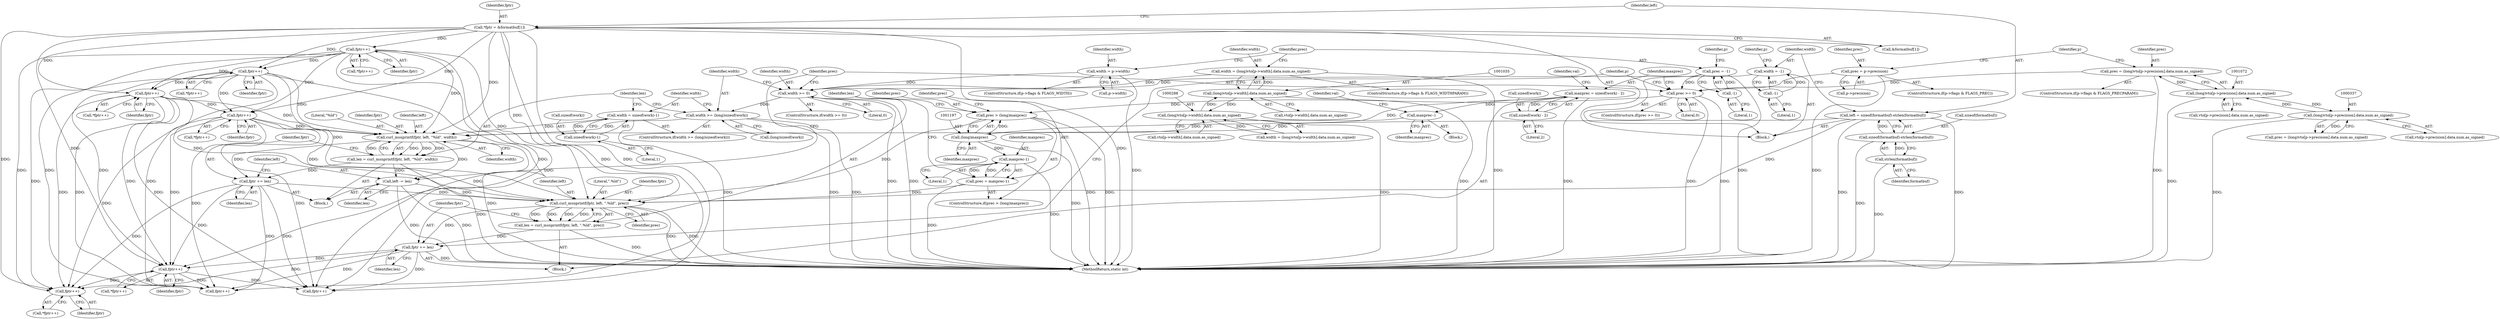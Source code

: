 digraph "0_curl_curl-7_51_0-162-g3ab3c16@pointer" {
"1001269" [label="(Call,fptr++)"];
"1001222" [label="(Call,fptr++)"];
"1000995" [label="(Call,*fptr = &formatbuf[1])"];
"1001103" [label="(Call,fptr++)"];
"1001092" [label="(Call,fptr++)"];
"1001114" [label="(Call,fptr++)"];
"1001125" [label="(Call,fptr++)"];
"1001157" [label="(Call,fptr += len)"];
"1001150" [label="(Call,len = curl_msnprintf(fptr, left, \"%ld\", width))"];
"1001152" [label="(Call,curl_msnprintf(fptr, left, \"%ld\", width))"];
"1001002" [label="(Call,left = sizeof(formatbuf)-strlen(formatbuf))"];
"1001004" [label="(Call,sizeof(formatbuf)-strlen(formatbuf))"];
"1001007" [label="(Call,strlen(formatbuf))"];
"1001138" [label="(Call,width >= (long)sizeof(work))"];
"1001133" [label="(Call,width >= 0)"];
"1001020" [label="(Call,width = p->width)"];
"1001032" [label="(Call,width = (long)vto[p->width].data.num.as_signed)"];
"1001034" [label="(Call,(long)vto[p->width].data.num.as_signed)"];
"1000287" [label="(Call,(long)vto[p->width].data.num.as_signed)"];
"1001010" [label="(Call,width = -1)"];
"1001012" [label="(Call,-1)"];
"1001144" [label="(Call,width = sizeof(work)-1)"];
"1001146" [label="(Call,sizeof(work)-1)"];
"1001211" [label="(Call,fptr += len)"];
"1001204" [label="(Call,len = curl_msnprintf(fptr, left, \".%ld\", prec))"];
"1001206" [label="(Call,curl_msnprintf(fptr, left, \".%ld\", prec))"];
"1001160" [label="(Call,left -= len)"];
"1001199" [label="(Call,prec = maxprec-1)"];
"1001201" [label="(Call,maxprec-1)"];
"1001196" [label="(Call,(long)maxprec)"];
"1001191" [label="(Call,maxprec--)"];
"1001169" [label="(Call,maxprec = sizeof(work) - 2)"];
"1001171" [label="(Call,sizeof(work) - 2)"];
"1001194" [label="(Call,prec > (long)maxprec)"];
"1001164" [label="(Call,prec >= 0)"];
"1001057" [label="(Call,prec = p->precision)"];
"1001047" [label="(Call,prec = -1)"];
"1001049" [label="(Call,-1)"];
"1001069" [label="(Call,prec = (long)vto[p->precision].data.num.as_signed)"];
"1001071" [label="(Call,(long)vto[p->precision].data.num.as_signed)"];
"1000336" [label="(Call,(long)vto[p->precision].data.num.as_signed)"];
"1001222" [label="(Call,fptr++)"];
"1001013" [label="(Literal,1)"];
"1001017" [label="(Identifier,p)"];
"1001058" [label="(Identifier,prec)"];
"1001165" [label="(Identifier,prec)"];
"1001103" [label="(Call,fptr++)"];
"1001155" [label="(Literal,\"%ld\")"];
"1001202" [label="(Identifier,maxprec)"];
"1001208" [label="(Identifier,left)"];
"1001153" [label="(Identifier,fptr)"];
"1001070" [label="(Identifier,prec)"];
"1001269" [label="(Call,fptr++)"];
"1001146" [label="(Call,sizeof(work)-1)"];
"1001177" [label="(Identifier,val)"];
"1001144" [label="(Call,width = sizeof(work)-1)"];
"1001057" [label="(Call,prec = p->precision)"];
"1000997" [label="(Call,&formatbuf[1])"];
"1001069" [label="(Call,prec = (long)vto[p->precision].data.num.as_signed)"];
"1001003" [label="(Identifier,left)"];
"1001149" [label="(Literal,1)"];
"1001268" [label="(Call,*fptr++)"];
"1001147" [label="(Call,sizeof(work))"];
"1001104" [label="(Identifier,fptr)"];
"1001008" [label="(Identifier,formatbuf)"];
"1001014" [label="(ControlStructure,if(p->flags & FLAGS_WIDTH))"];
"1001007" [label="(Call,strlen(formatbuf))"];
"1001073" [label="(Call,vto[p->precision].data.num.as_signed)"];
"1001185" [label="(Identifier,val)"];
"1001203" [label="(Literal,1)"];
"1000996" [label="(Identifier,fptr)"];
"1001210" [label="(Identifier,prec)"];
"1001221" [label="(Call,*fptr++)"];
"1001140" [label="(Call,(long)sizeof(work))"];
"1001102" [label="(Call,*fptr++)"];
"1001010" [label="(Call,width = -1)"];
"1001211" [label="(Call,fptr += len)"];
"1001212" [label="(Identifier,fptr)"];
"1000336" [label="(Call,(long)vto[p->precision].data.num.as_signed)"];
"1001152" [label="(Call,curl_msnprintf(fptr, left, \"%ld\", width))"];
"1001135" [label="(Literal,0)"];
"1001201" [label="(Call,maxprec-1)"];
"1001004" [label="(Call,sizeof(formatbuf)-strlen(formatbuf))"];
"1001021" [label="(Identifier,width)"];
"1001206" [label="(Call,curl_msnprintf(fptr, left, \".%ld\", prec))"];
"1001193" [label="(ControlStructure,if(prec > (long)maxprec))"];
"1001209" [label="(Literal,\".%ld\")"];
"1001125" [label="(Call,fptr++)"];
"1001195" [label="(Identifier,prec)"];
"1001217" [label="(Identifier,p)"];
"1001204" [label="(Call,len = curl_msnprintf(fptr, left, \".%ld\", prec))"];
"1001200" [label="(Identifier,prec)"];
"1001174" [label="(Literal,2)"];
"1001169" [label="(Call,maxprec = sizeof(work) - 2)"];
"1001158" [label="(Identifier,fptr)"];
"1001011" [label="(Identifier,width)"];
"1001196" [label="(Call,(long)maxprec)"];
"1001033" [label="(Identifier,width)"];
"1001159" [label="(Identifier,len)"];
"1001113" [label="(Call,*fptr++)"];
"1001160" [label="(Call,left -= len)"];
"1001170" [label="(Identifier,maxprec)"];
"1001162" [label="(Identifier,len)"];
"1000287" [label="(Call,(long)vto[p->width].data.num.as_signed)"];
"1001047" [label="(Call,prec = -1)"];
"1001137" [label="(ControlStructure,if(width >= (long)sizeof(work)))"];
"1001036" [label="(Call,vto[p->width].data.num.as_signed)"];
"1001002" [label="(Call,left = sizeof(formatbuf)-strlen(formatbuf))"];
"1001054" [label="(Identifier,p)"];
"1000334" [label="(Call,prec = (long)vto[p->precision].data.num.as_signed)"];
"1001138" [label="(Call,width >= (long)sizeof(work))"];
"1001124" [label="(Call,*fptr++)"];
"1001223" [label="(Identifier,fptr)"];
"1001194" [label="(Call,prec > (long)maxprec)"];
"1001132" [label="(ControlStructure,if(width >= 0))"];
"1001092" [label="(Call,fptr++)"];
"1001164" [label="(Call,prec >= 0)"];
"1001063" [label="(ControlStructure,if(p->flags & FLAGS_PRECPARAM))"];
"1001166" [label="(Literal,0)"];
"1000995" [label="(Call,*fptr = &formatbuf[1])"];
"1000285" [label="(Call,width = (long)vto[p->width].data.num.as_signed)"];
"1001151" [label="(Identifier,len)"];
"1001114" [label="(Call,fptr++)"];
"1001191" [label="(Call,maxprec--)"];
"1001051" [label="(ControlStructure,if(p->flags & FLAGS_PREC))"];
"1001172" [label="(Call,sizeof(work))"];
"1001199" [label="(Call,prec = maxprec-1)"];
"1001091" [label="(Call,*fptr++)"];
"1001233" [label="(Call,fptr++)"];
"1001154" [label="(Identifier,left)"];
"1001171" [label="(Call,sizeof(work) - 2)"];
"1001012" [label="(Call,-1)"];
"1001167" [label="(Block,)"];
"1001163" [label="(ControlStructure,if(prec >= 0))"];
"1001026" [label="(ControlStructure,if(p->flags & FLAGS_WIDTHPARAM))"];
"1001071" [label="(Call,(long)vto[p->precision].data.num.as_signed)"];
"1001139" [label="(Identifier,width)"];
"1000989" [label="(Block,)"];
"1001270" [label="(Identifier,fptr)"];
"1001115" [label="(Identifier,fptr)"];
"1001254" [label="(Call,fptr++)"];
"1001022" [label="(Call,p->width)"];
"1001150" [label="(Call,len = curl_msnprintf(fptr, left, \"%ld\", width))"];
"1001156" [label="(Identifier,width)"];
"1000338" [label="(Call,vto[p->precision].data.num.as_signed)"];
"1001087" [label="(Identifier,p)"];
"1000289" [label="(Call,vto[p->width].data.num.as_signed)"];
"1001187" [label="(Block,)"];
"1001145" [label="(Identifier,width)"];
"1001205" [label="(Identifier,len)"];
"1001126" [label="(Identifier,fptr)"];
"1001207" [label="(Identifier,fptr)"];
"1001386" [label="(MethodReturn,static int)"];
"1001213" [label="(Identifier,len)"];
"1001048" [label="(Identifier,prec)"];
"1001198" [label="(Identifier,maxprec)"];
"1001005" [label="(Call,sizeof(formatbuf))"];
"1001059" [label="(Call,p->precision)"];
"1001050" [label="(Literal,1)"];
"1001161" [label="(Identifier,left)"];
"1001157" [label="(Call,fptr += len)"];
"1001020" [label="(Call,width = p->width)"];
"1001136" [label="(Block,)"];
"1001034" [label="(Call,(long)vto[p->width].data.num.as_signed)"];
"1001192" [label="(Identifier,maxprec)"];
"1001049" [label="(Call,-1)"];
"1001133" [label="(Call,width >= 0)"];
"1001093" [label="(Identifier,fptr)"];
"1001032" [label="(Call,width = (long)vto[p->width].data.num.as_signed)"];
"1001134" [label="(Identifier,width)"];
"1001269" -> "1001268"  [label="AST: "];
"1001269" -> "1001270"  [label="CFG: "];
"1001270" -> "1001269"  [label="AST: "];
"1001268" -> "1001269"  [label="CFG: "];
"1001222" -> "1001269"  [label="DDG: "];
"1000995" -> "1001269"  [label="DDG: "];
"1001103" -> "1001269"  [label="DDG: "];
"1001114" -> "1001269"  [label="DDG: "];
"1001125" -> "1001269"  [label="DDG: "];
"1001157" -> "1001269"  [label="DDG: "];
"1001211" -> "1001269"  [label="DDG: "];
"1001092" -> "1001269"  [label="DDG: "];
"1001222" -> "1001221"  [label="AST: "];
"1001222" -> "1001223"  [label="CFG: "];
"1001223" -> "1001222"  [label="AST: "];
"1001221" -> "1001222"  [label="CFG: "];
"1000995" -> "1001222"  [label="DDG: "];
"1001103" -> "1001222"  [label="DDG: "];
"1001114" -> "1001222"  [label="DDG: "];
"1001125" -> "1001222"  [label="DDG: "];
"1001157" -> "1001222"  [label="DDG: "];
"1001211" -> "1001222"  [label="DDG: "];
"1001092" -> "1001222"  [label="DDG: "];
"1001222" -> "1001233"  [label="DDG: "];
"1001222" -> "1001254"  [label="DDG: "];
"1000995" -> "1000989"  [label="AST: "];
"1000995" -> "1000997"  [label="CFG: "];
"1000996" -> "1000995"  [label="AST: "];
"1000997" -> "1000995"  [label="AST: "];
"1001003" -> "1000995"  [label="CFG: "];
"1000995" -> "1001386"  [label="DDG: "];
"1000995" -> "1001092"  [label="DDG: "];
"1000995" -> "1001103"  [label="DDG: "];
"1000995" -> "1001114"  [label="DDG: "];
"1000995" -> "1001125"  [label="DDG: "];
"1000995" -> "1001152"  [label="DDG: "];
"1000995" -> "1001206"  [label="DDG: "];
"1000995" -> "1001233"  [label="DDG: "];
"1000995" -> "1001254"  [label="DDG: "];
"1001103" -> "1001102"  [label="AST: "];
"1001103" -> "1001104"  [label="CFG: "];
"1001104" -> "1001103"  [label="AST: "];
"1001102" -> "1001103"  [label="CFG: "];
"1001092" -> "1001103"  [label="DDG: "];
"1001103" -> "1001114"  [label="DDG: "];
"1001103" -> "1001125"  [label="DDG: "];
"1001103" -> "1001152"  [label="DDG: "];
"1001103" -> "1001206"  [label="DDG: "];
"1001103" -> "1001233"  [label="DDG: "];
"1001103" -> "1001254"  [label="DDG: "];
"1001092" -> "1001091"  [label="AST: "];
"1001092" -> "1001093"  [label="CFG: "];
"1001093" -> "1001092"  [label="AST: "];
"1001091" -> "1001092"  [label="CFG: "];
"1001092" -> "1001114"  [label="DDG: "];
"1001092" -> "1001125"  [label="DDG: "];
"1001092" -> "1001152"  [label="DDG: "];
"1001092" -> "1001206"  [label="DDG: "];
"1001092" -> "1001233"  [label="DDG: "];
"1001092" -> "1001254"  [label="DDG: "];
"1001114" -> "1001113"  [label="AST: "];
"1001114" -> "1001115"  [label="CFG: "];
"1001115" -> "1001114"  [label="AST: "];
"1001113" -> "1001114"  [label="CFG: "];
"1001114" -> "1001125"  [label="DDG: "];
"1001114" -> "1001152"  [label="DDG: "];
"1001114" -> "1001206"  [label="DDG: "];
"1001114" -> "1001233"  [label="DDG: "];
"1001114" -> "1001254"  [label="DDG: "];
"1001125" -> "1001124"  [label="AST: "];
"1001125" -> "1001126"  [label="CFG: "];
"1001126" -> "1001125"  [label="AST: "];
"1001124" -> "1001125"  [label="CFG: "];
"1001125" -> "1001152"  [label="DDG: "];
"1001125" -> "1001206"  [label="DDG: "];
"1001125" -> "1001233"  [label="DDG: "];
"1001125" -> "1001254"  [label="DDG: "];
"1001157" -> "1001136"  [label="AST: "];
"1001157" -> "1001159"  [label="CFG: "];
"1001158" -> "1001157"  [label="AST: "];
"1001159" -> "1001157"  [label="AST: "];
"1001161" -> "1001157"  [label="CFG: "];
"1001150" -> "1001157"  [label="DDG: "];
"1001152" -> "1001157"  [label="DDG: "];
"1001157" -> "1001206"  [label="DDG: "];
"1001157" -> "1001233"  [label="DDG: "];
"1001157" -> "1001254"  [label="DDG: "];
"1001150" -> "1001136"  [label="AST: "];
"1001150" -> "1001152"  [label="CFG: "];
"1001151" -> "1001150"  [label="AST: "];
"1001152" -> "1001150"  [label="AST: "];
"1001158" -> "1001150"  [label="CFG: "];
"1001150" -> "1001386"  [label="DDG: "];
"1001152" -> "1001150"  [label="DDG: "];
"1001152" -> "1001150"  [label="DDG: "];
"1001152" -> "1001150"  [label="DDG: "];
"1001152" -> "1001150"  [label="DDG: "];
"1001150" -> "1001160"  [label="DDG: "];
"1001152" -> "1001156"  [label="CFG: "];
"1001153" -> "1001152"  [label="AST: "];
"1001154" -> "1001152"  [label="AST: "];
"1001155" -> "1001152"  [label="AST: "];
"1001156" -> "1001152"  [label="AST: "];
"1001152" -> "1001386"  [label="DDG: "];
"1001002" -> "1001152"  [label="DDG: "];
"1001138" -> "1001152"  [label="DDG: "];
"1001144" -> "1001152"  [label="DDG: "];
"1001152" -> "1001160"  [label="DDG: "];
"1001002" -> "1000989"  [label="AST: "];
"1001002" -> "1001004"  [label="CFG: "];
"1001003" -> "1001002"  [label="AST: "];
"1001004" -> "1001002"  [label="AST: "];
"1001011" -> "1001002"  [label="CFG: "];
"1001002" -> "1001386"  [label="DDG: "];
"1001002" -> "1001386"  [label="DDG: "];
"1001004" -> "1001002"  [label="DDG: "];
"1001002" -> "1001206"  [label="DDG: "];
"1001004" -> "1001007"  [label="CFG: "];
"1001005" -> "1001004"  [label="AST: "];
"1001007" -> "1001004"  [label="AST: "];
"1001004" -> "1001386"  [label="DDG: "];
"1001007" -> "1001004"  [label="DDG: "];
"1001007" -> "1001008"  [label="CFG: "];
"1001008" -> "1001007"  [label="AST: "];
"1001007" -> "1001386"  [label="DDG: "];
"1001138" -> "1001137"  [label="AST: "];
"1001138" -> "1001140"  [label="CFG: "];
"1001139" -> "1001138"  [label="AST: "];
"1001140" -> "1001138"  [label="AST: "];
"1001145" -> "1001138"  [label="CFG: "];
"1001151" -> "1001138"  [label="CFG: "];
"1001138" -> "1001386"  [label="DDG: "];
"1001138" -> "1001386"  [label="DDG: "];
"1001133" -> "1001138"  [label="DDG: "];
"1001133" -> "1001132"  [label="AST: "];
"1001133" -> "1001135"  [label="CFG: "];
"1001134" -> "1001133"  [label="AST: "];
"1001135" -> "1001133"  [label="AST: "];
"1001139" -> "1001133"  [label="CFG: "];
"1001165" -> "1001133"  [label="CFG: "];
"1001133" -> "1001386"  [label="DDG: "];
"1001133" -> "1001386"  [label="DDG: "];
"1001020" -> "1001133"  [label="DDG: "];
"1001032" -> "1001133"  [label="DDG: "];
"1001010" -> "1001133"  [label="DDG: "];
"1001020" -> "1001014"  [label="AST: "];
"1001020" -> "1001022"  [label="CFG: "];
"1001021" -> "1001020"  [label="AST: "];
"1001022" -> "1001020"  [label="AST: "];
"1001048" -> "1001020"  [label="CFG: "];
"1001020" -> "1001386"  [label="DDG: "];
"1001032" -> "1001026"  [label="AST: "];
"1001032" -> "1001034"  [label="CFG: "];
"1001033" -> "1001032"  [label="AST: "];
"1001034" -> "1001032"  [label="AST: "];
"1001048" -> "1001032"  [label="CFG: "];
"1001032" -> "1001386"  [label="DDG: "];
"1001034" -> "1001032"  [label="DDG: "];
"1001034" -> "1001036"  [label="CFG: "];
"1001035" -> "1001034"  [label="AST: "];
"1001036" -> "1001034"  [label="AST: "];
"1001034" -> "1001386"  [label="DDG: "];
"1001034" -> "1000287"  [label="DDG: "];
"1000287" -> "1001034"  [label="DDG: "];
"1000287" -> "1000285"  [label="AST: "];
"1000287" -> "1000289"  [label="CFG: "];
"1000288" -> "1000287"  [label="AST: "];
"1000289" -> "1000287"  [label="AST: "];
"1000285" -> "1000287"  [label="CFG: "];
"1000287" -> "1001386"  [label="DDG: "];
"1000287" -> "1000285"  [label="DDG: "];
"1001010" -> "1000989"  [label="AST: "];
"1001010" -> "1001012"  [label="CFG: "];
"1001011" -> "1001010"  [label="AST: "];
"1001012" -> "1001010"  [label="AST: "];
"1001017" -> "1001010"  [label="CFG: "];
"1001012" -> "1001010"  [label="DDG: "];
"1001012" -> "1001013"  [label="CFG: "];
"1001013" -> "1001012"  [label="AST: "];
"1001144" -> "1001137"  [label="AST: "];
"1001144" -> "1001146"  [label="CFG: "];
"1001145" -> "1001144"  [label="AST: "];
"1001146" -> "1001144"  [label="AST: "];
"1001151" -> "1001144"  [label="CFG: "];
"1001144" -> "1001386"  [label="DDG: "];
"1001146" -> "1001144"  [label="DDG: "];
"1001146" -> "1001149"  [label="CFG: "];
"1001147" -> "1001146"  [label="AST: "];
"1001149" -> "1001146"  [label="AST: "];
"1001211" -> "1001167"  [label="AST: "];
"1001211" -> "1001213"  [label="CFG: "];
"1001212" -> "1001211"  [label="AST: "];
"1001213" -> "1001211"  [label="AST: "];
"1001217" -> "1001211"  [label="CFG: "];
"1001211" -> "1001386"  [label="DDG: "];
"1001204" -> "1001211"  [label="DDG: "];
"1001206" -> "1001211"  [label="DDG: "];
"1001211" -> "1001233"  [label="DDG: "];
"1001211" -> "1001254"  [label="DDG: "];
"1001204" -> "1001167"  [label="AST: "];
"1001204" -> "1001206"  [label="CFG: "];
"1001205" -> "1001204"  [label="AST: "];
"1001206" -> "1001204"  [label="AST: "];
"1001212" -> "1001204"  [label="CFG: "];
"1001204" -> "1001386"  [label="DDG: "];
"1001206" -> "1001204"  [label="DDG: "];
"1001206" -> "1001204"  [label="DDG: "];
"1001206" -> "1001204"  [label="DDG: "];
"1001206" -> "1001204"  [label="DDG: "];
"1001206" -> "1001210"  [label="CFG: "];
"1001207" -> "1001206"  [label="AST: "];
"1001208" -> "1001206"  [label="AST: "];
"1001209" -> "1001206"  [label="AST: "];
"1001210" -> "1001206"  [label="AST: "];
"1001206" -> "1001386"  [label="DDG: "];
"1001206" -> "1001386"  [label="DDG: "];
"1001160" -> "1001206"  [label="DDG: "];
"1001199" -> "1001206"  [label="DDG: "];
"1001194" -> "1001206"  [label="DDG: "];
"1001160" -> "1001136"  [label="AST: "];
"1001160" -> "1001162"  [label="CFG: "];
"1001161" -> "1001160"  [label="AST: "];
"1001162" -> "1001160"  [label="AST: "];
"1001165" -> "1001160"  [label="CFG: "];
"1001160" -> "1001386"  [label="DDG: "];
"1001160" -> "1001386"  [label="DDG: "];
"1001199" -> "1001193"  [label="AST: "];
"1001199" -> "1001201"  [label="CFG: "];
"1001200" -> "1001199"  [label="AST: "];
"1001201" -> "1001199"  [label="AST: "];
"1001205" -> "1001199"  [label="CFG: "];
"1001199" -> "1001386"  [label="DDG: "];
"1001201" -> "1001199"  [label="DDG: "];
"1001201" -> "1001199"  [label="DDG: "];
"1001201" -> "1001203"  [label="CFG: "];
"1001202" -> "1001201"  [label="AST: "];
"1001203" -> "1001201"  [label="AST: "];
"1001201" -> "1001386"  [label="DDG: "];
"1001196" -> "1001201"  [label="DDG: "];
"1001196" -> "1001194"  [label="AST: "];
"1001196" -> "1001198"  [label="CFG: "];
"1001197" -> "1001196"  [label="AST: "];
"1001198" -> "1001196"  [label="AST: "];
"1001194" -> "1001196"  [label="CFG: "];
"1001196" -> "1001386"  [label="DDG: "];
"1001196" -> "1001194"  [label="DDG: "];
"1001191" -> "1001196"  [label="DDG: "];
"1001169" -> "1001196"  [label="DDG: "];
"1001191" -> "1001187"  [label="AST: "];
"1001191" -> "1001192"  [label="CFG: "];
"1001192" -> "1001191"  [label="AST: "];
"1001185" -> "1001191"  [label="CFG: "];
"1001169" -> "1001191"  [label="DDG: "];
"1001169" -> "1001167"  [label="AST: "];
"1001169" -> "1001171"  [label="CFG: "];
"1001170" -> "1001169"  [label="AST: "];
"1001171" -> "1001169"  [label="AST: "];
"1001177" -> "1001169"  [label="CFG: "];
"1001169" -> "1001386"  [label="DDG: "];
"1001171" -> "1001169"  [label="DDG: "];
"1001171" -> "1001174"  [label="CFG: "];
"1001172" -> "1001171"  [label="AST: "];
"1001174" -> "1001171"  [label="AST: "];
"1001194" -> "1001193"  [label="AST: "];
"1001195" -> "1001194"  [label="AST: "];
"1001200" -> "1001194"  [label="CFG: "];
"1001205" -> "1001194"  [label="CFG: "];
"1001194" -> "1001386"  [label="DDG: "];
"1001194" -> "1001386"  [label="DDG: "];
"1001164" -> "1001194"  [label="DDG: "];
"1001164" -> "1001163"  [label="AST: "];
"1001164" -> "1001166"  [label="CFG: "];
"1001165" -> "1001164"  [label="AST: "];
"1001166" -> "1001164"  [label="AST: "];
"1001170" -> "1001164"  [label="CFG: "];
"1001217" -> "1001164"  [label="CFG: "];
"1001164" -> "1001386"  [label="DDG: "];
"1001164" -> "1001386"  [label="DDG: "];
"1001057" -> "1001164"  [label="DDG: "];
"1001047" -> "1001164"  [label="DDG: "];
"1001069" -> "1001164"  [label="DDG: "];
"1001057" -> "1001051"  [label="AST: "];
"1001057" -> "1001059"  [label="CFG: "];
"1001058" -> "1001057"  [label="AST: "];
"1001059" -> "1001057"  [label="AST: "];
"1001087" -> "1001057"  [label="CFG: "];
"1001057" -> "1001386"  [label="DDG: "];
"1001047" -> "1000989"  [label="AST: "];
"1001047" -> "1001049"  [label="CFG: "];
"1001048" -> "1001047"  [label="AST: "];
"1001049" -> "1001047"  [label="AST: "];
"1001054" -> "1001047"  [label="CFG: "];
"1001047" -> "1001386"  [label="DDG: "];
"1001049" -> "1001047"  [label="DDG: "];
"1001049" -> "1001050"  [label="CFG: "];
"1001050" -> "1001049"  [label="AST: "];
"1001069" -> "1001063"  [label="AST: "];
"1001069" -> "1001071"  [label="CFG: "];
"1001070" -> "1001069"  [label="AST: "];
"1001071" -> "1001069"  [label="AST: "];
"1001087" -> "1001069"  [label="CFG: "];
"1001069" -> "1001386"  [label="DDG: "];
"1001071" -> "1001069"  [label="DDG: "];
"1001071" -> "1001073"  [label="CFG: "];
"1001072" -> "1001071"  [label="AST: "];
"1001073" -> "1001071"  [label="AST: "];
"1001071" -> "1001386"  [label="DDG: "];
"1001071" -> "1000336"  [label="DDG: "];
"1000336" -> "1001071"  [label="DDG: "];
"1000336" -> "1000334"  [label="AST: "];
"1000336" -> "1000338"  [label="CFG: "];
"1000337" -> "1000336"  [label="AST: "];
"1000338" -> "1000336"  [label="AST: "];
"1000334" -> "1000336"  [label="CFG: "];
"1000336" -> "1001386"  [label="DDG: "];
"1000336" -> "1000334"  [label="DDG: "];
}
